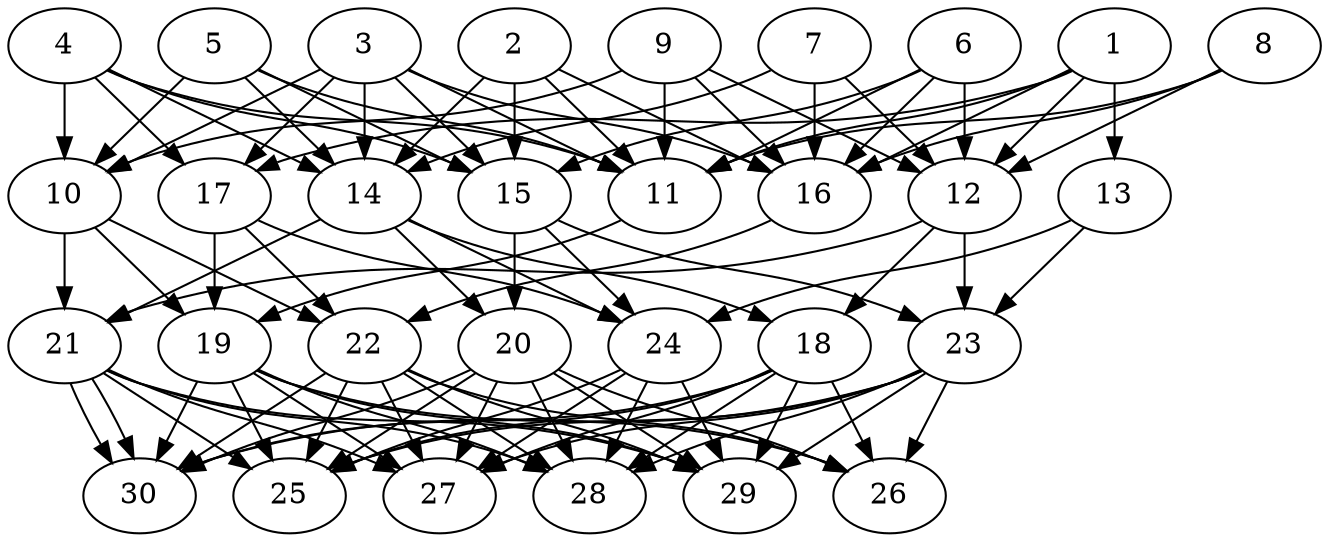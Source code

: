 // DAG automatically generated by daggen at Thu Oct  3 14:04:17 2019
// ./daggen --dot -n 30 --ccr 0.4 --fat 0.7 --regular 0.7 --density 0.9 --mindata 5242880 --maxdata 52428800 
digraph G {
  1 [size="75540480", alpha="0.17", expect_size="30216192"] 
  1 -> 11 [size ="30216192"]
  1 -> 12 [size ="30216192"]
  1 -> 13 [size ="30216192"]
  1 -> 16 [size ="30216192"]
  1 -> 17 [size ="30216192"]
  2 [size="15600640", alpha="0.20", expect_size="6240256"] 
  2 -> 11 [size ="6240256"]
  2 -> 14 [size ="6240256"]
  2 -> 15 [size ="6240256"]
  2 -> 16 [size ="6240256"]
  3 [size="76032000", alpha="0.13", expect_size="30412800"] 
  3 -> 10 [size ="30412800"]
  3 -> 11 [size ="30412800"]
  3 -> 14 [size ="30412800"]
  3 -> 15 [size ="30412800"]
  3 -> 16 [size ="30412800"]
  3 -> 17 [size ="30412800"]
  4 [size="121978880", alpha="0.07", expect_size="48791552"] 
  4 -> 10 [size ="48791552"]
  4 -> 11 [size ="48791552"]
  4 -> 14 [size ="48791552"]
  4 -> 15 [size ="48791552"]
  4 -> 17 [size ="48791552"]
  5 [size="68462080", alpha="0.01", expect_size="27384832"] 
  5 -> 10 [size ="27384832"]
  5 -> 11 [size ="27384832"]
  5 -> 14 [size ="27384832"]
  5 -> 15 [size ="27384832"]
  6 [size="76623360", alpha="0.00", expect_size="30649344"] 
  6 -> 11 [size ="30649344"]
  6 -> 12 [size ="30649344"]
  6 -> 15 [size ="30649344"]
  6 -> 16 [size ="30649344"]
  7 [size="69767680", alpha="0.08", expect_size="27907072"] 
  7 -> 12 [size ="27907072"]
  7 -> 14 [size ="27907072"]
  7 -> 16 [size ="27907072"]
  8 [size="56053760", alpha="0.11", expect_size="22421504"] 
  8 -> 11 [size ="22421504"]
  8 -> 12 [size ="22421504"]
  8 -> 16 [size ="22421504"]
  9 [size="29040640", alpha="0.08", expect_size="11616256"] 
  9 -> 10 [size ="11616256"]
  9 -> 11 [size ="11616256"]
  9 -> 12 [size ="11616256"]
  9 -> 16 [size ="11616256"]
  10 [size="79887360", alpha="0.11", expect_size="31954944"] 
  10 -> 19 [size ="31954944"]
  10 -> 21 [size ="31954944"]
  10 -> 22 [size ="31954944"]
  11 [size="63651840", alpha="0.04", expect_size="25460736"] 
  11 -> 19 [size ="25460736"]
  12 [size="46425600", alpha="0.16", expect_size="18570240"] 
  12 -> 18 [size ="18570240"]
  12 -> 21 [size ="18570240"]
  12 -> 23 [size ="18570240"]
  13 [size="43635200", alpha="0.03", expect_size="17454080"] 
  13 -> 23 [size ="17454080"]
  13 -> 24 [size ="17454080"]
  14 [size="119818240", alpha="0.13", expect_size="47927296"] 
  14 -> 18 [size ="47927296"]
  14 -> 20 [size ="47927296"]
  14 -> 21 [size ="47927296"]
  14 -> 24 [size ="47927296"]
  15 [size="41891840", alpha="0.10", expect_size="16756736"] 
  15 -> 20 [size ="16756736"]
  15 -> 23 [size ="16756736"]
  15 -> 24 [size ="16756736"]
  16 [size="49172480", alpha="0.18", expect_size="19668992"] 
  16 -> 22 [size ="19668992"]
  17 [size="49825280", alpha="0.09", expect_size="19930112"] 
  17 -> 19 [size ="19930112"]
  17 -> 22 [size ="19930112"]
  17 -> 24 [size ="19930112"]
  18 [size="98027520", alpha="0.10", expect_size="39211008"] 
  18 -> 25 [size ="39211008"]
  18 -> 26 [size ="39211008"]
  18 -> 27 [size ="39211008"]
  18 -> 28 [size ="39211008"]
  18 -> 29 [size ="39211008"]
  18 -> 30 [size ="39211008"]
  19 [size="43742720", alpha="0.11", expect_size="17497088"] 
  19 -> 25 [size ="17497088"]
  19 -> 26 [size ="17497088"]
  19 -> 27 [size ="17497088"]
  19 -> 28 [size ="17497088"]
  19 -> 29 [size ="17497088"]
  19 -> 30 [size ="17497088"]
  20 [size="93524480", alpha="0.16", expect_size="37409792"] 
  20 -> 25 [size ="37409792"]
  20 -> 26 [size ="37409792"]
  20 -> 27 [size ="37409792"]
  20 -> 28 [size ="37409792"]
  20 -> 29 [size ="37409792"]
  20 -> 30 [size ="37409792"]
  21 [size="37516800", alpha="0.11", expect_size="15006720"] 
  21 -> 25 [size ="15006720"]
  21 -> 27 [size ="15006720"]
  21 -> 28 [size ="15006720"]
  21 -> 29 [size ="15006720"]
  21 -> 30 [size ="15006720"]
  21 -> 30 [size ="15006720"]
  22 [size="59330560", alpha="0.07", expect_size="23732224"] 
  22 -> 25 [size ="23732224"]
  22 -> 26 [size ="23732224"]
  22 -> 27 [size ="23732224"]
  22 -> 28 [size ="23732224"]
  22 -> 29 [size ="23732224"]
  22 -> 30 [size ="23732224"]
  23 [size="34744320", alpha="0.14", expect_size="13897728"] 
  23 -> 25 [size ="13897728"]
  23 -> 26 [size ="13897728"]
  23 -> 27 [size ="13897728"]
  23 -> 28 [size ="13897728"]
  23 -> 29 [size ="13897728"]
  23 -> 30 [size ="13897728"]
  24 [size="52889600", alpha="0.19", expect_size="21155840"] 
  24 -> 25 [size ="21155840"]
  24 -> 27 [size ="21155840"]
  24 -> 28 [size ="21155840"]
  24 -> 29 [size ="21155840"]
  25 [size="128309760", alpha="0.13", expect_size="51323904"] 
  26 [size="66585600", alpha="0.18", expect_size="26634240"] 
  27 [size="56704000", alpha="0.13", expect_size="22681600"] 
  28 [size="108039680", alpha="0.15", expect_size="43215872"] 
  29 [size="50311680", alpha="0.19", expect_size="20124672"] 
  30 [size="115957760", alpha="0.15", expect_size="46383104"] 
}
